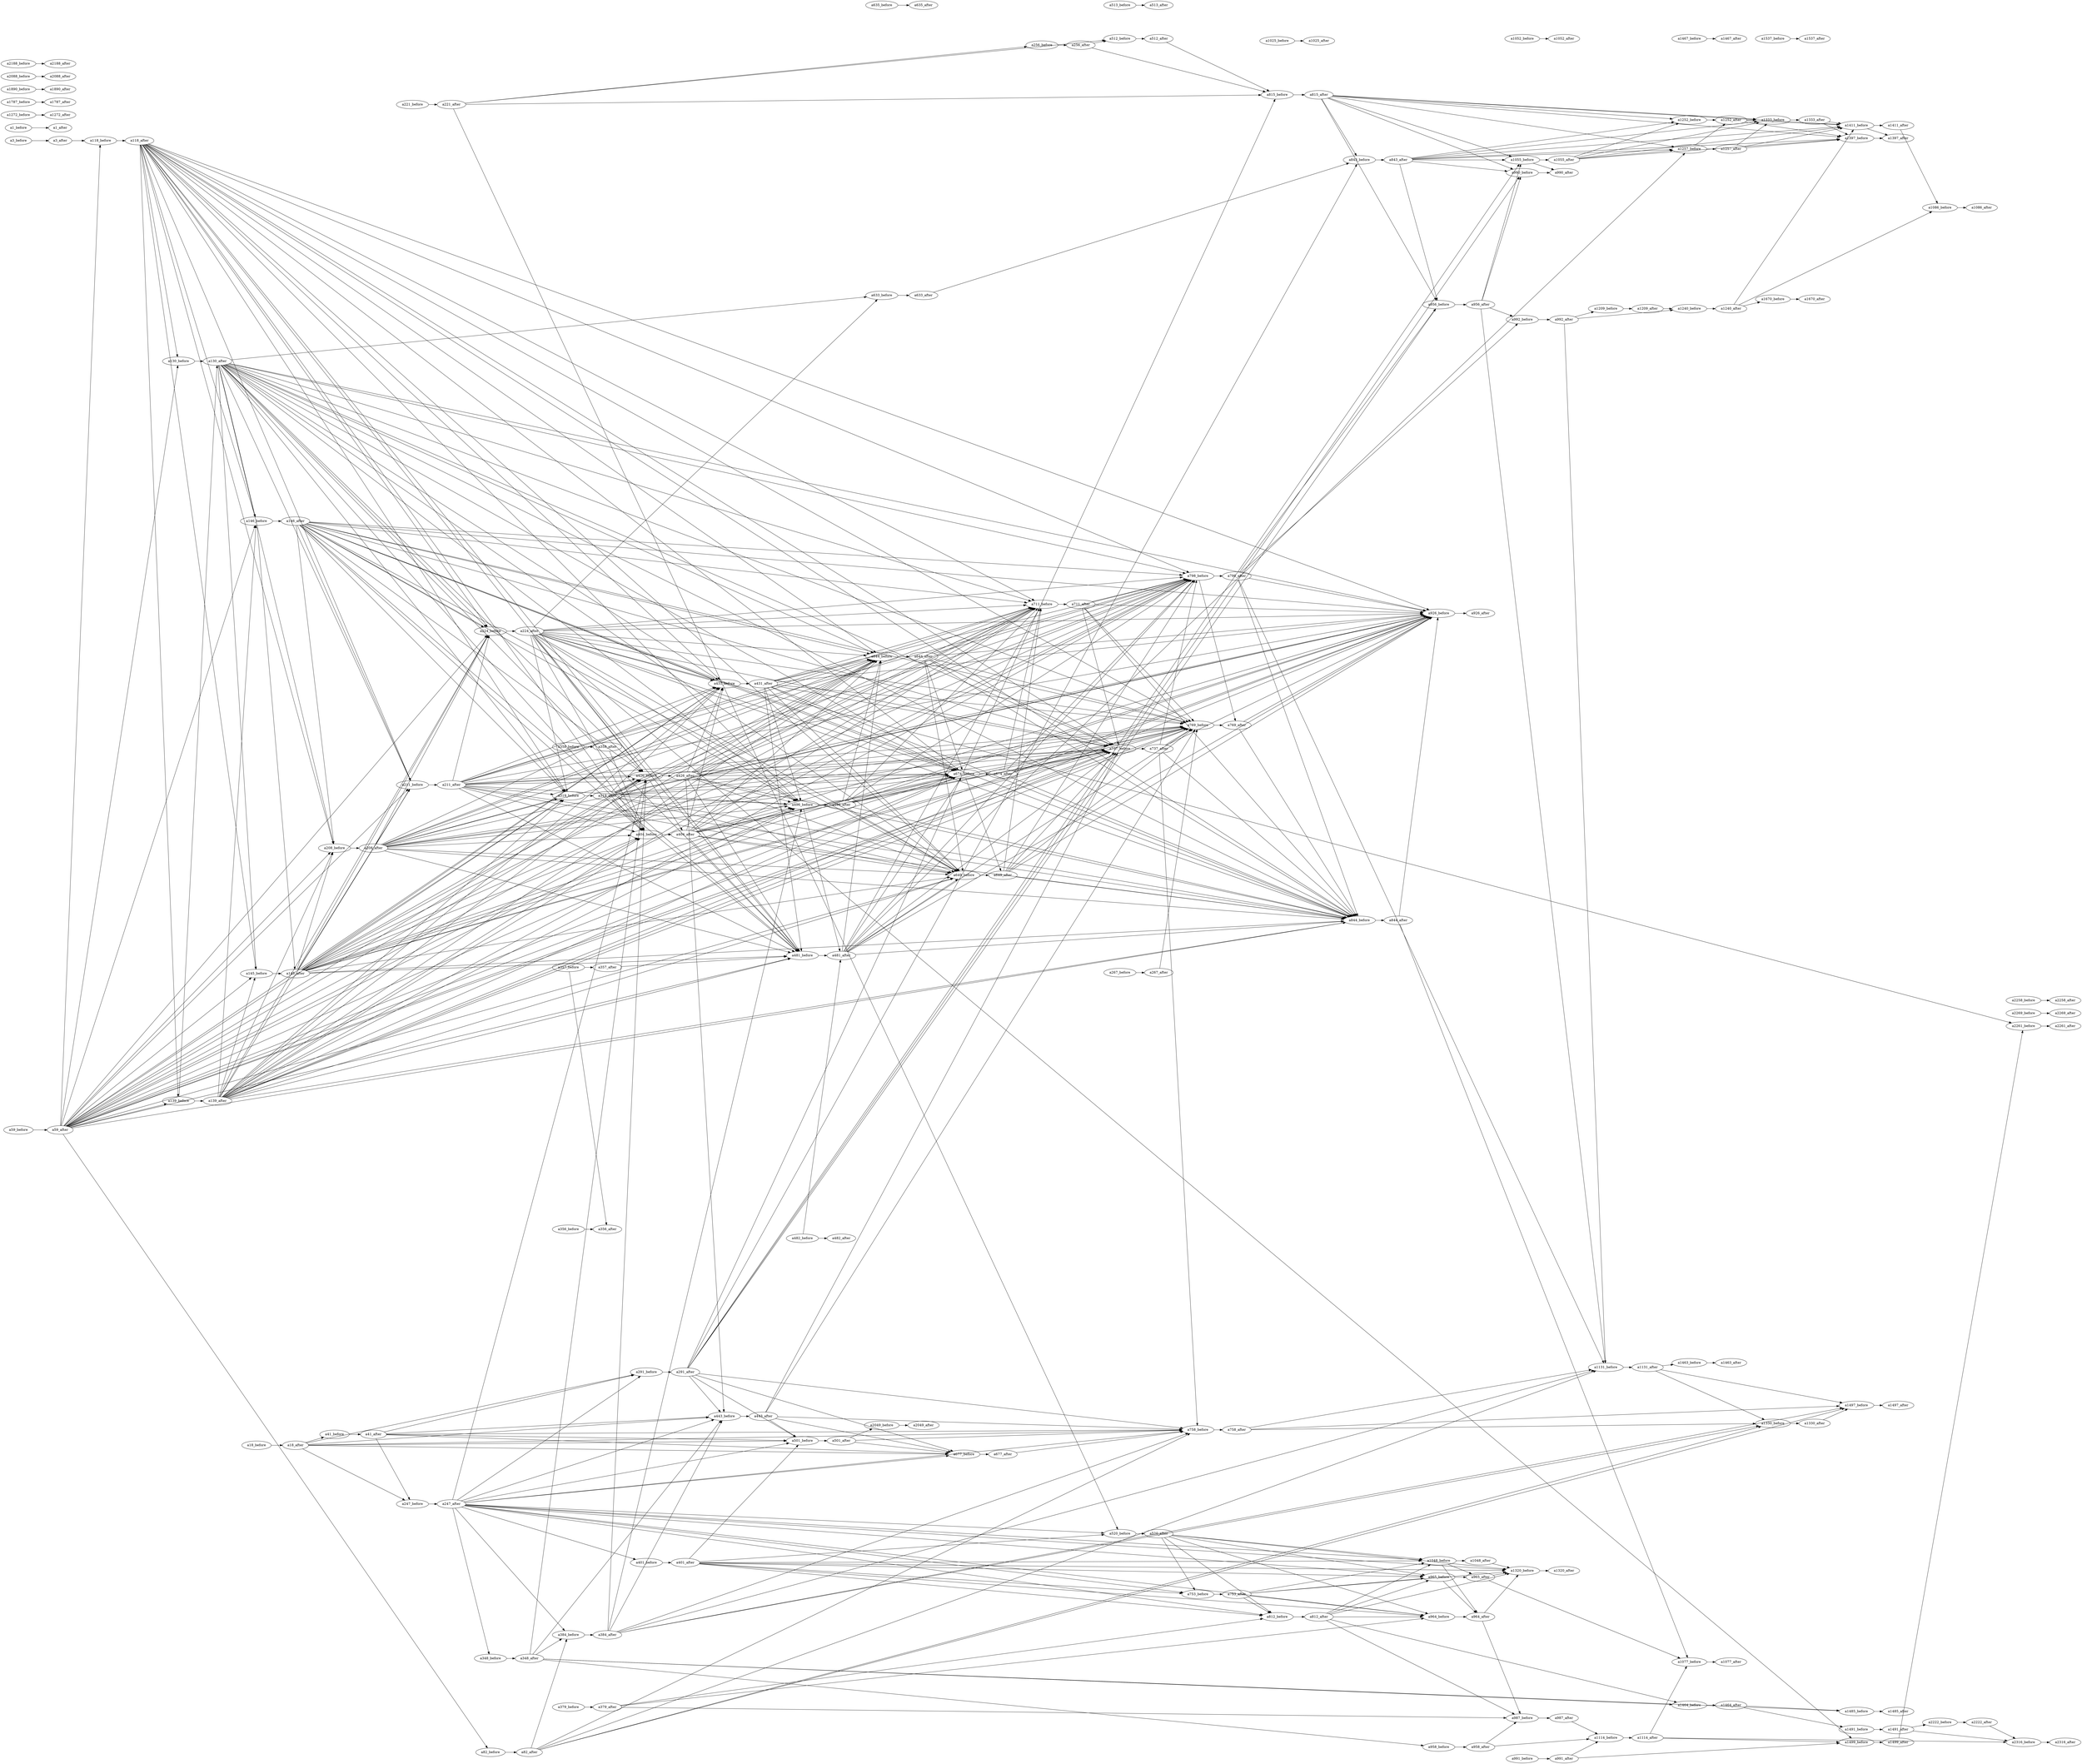 strict digraph  {
rankdir=LR;
splines=false;
a3_before;
a3_after;
a1_before;
a1_after;
a118_before;
a18_before;
a18_after;
a247_before;
a677_before;
a758_before;
a41_before;
a291_before;
a501_before;
a443_before;
a41_after;
a59_before;
a59_after;
a139_before;
a426_before;
a649_before;
a319_before;
a737_before;
a644_before;
a926_before;
a798_before;
a224_before;
a844_before;
a404_before;
a130_before;
a711_before;
a769_before;
a82_before;
a674_before;
a146_before;
a211_before;
a496_before;
a481_before;
a431_before;
a145_before;
a208_before;
a82_after;
a384_before;
a1131_before;
a1497_before;
a1330_before;
a118_after;
a139_after;
a130_after;
a633_before;
a145_after;
a146_after;
a208_after;
a221_before;
a221_after;
a211_after;
a256_before;
a520_before;
a815_before;
a512_before;
a224_after;
a1499_before;
a2261_before;
a247_after;
a401_before;
a812_before;
a1048_before;
a753_before;
a348_before;
a1320_before;
a965_before;
a964_before;
a256_after;
a267_before;
a267_after;
a291_after;
a1055_before;
a990_before;
a956_before;
a843_before;
a319_after;
a348_after;
a1485_before;
a958_before;
a1464_before;
a358_before;
a358_after;
a357_before;
a357_after;
a356_before;
a356_after;
a379_before;
a379_after;
a384_after;
a987_before;
a426_after;
a401_after;
a404_after;
a431_after;
a443_after;
a482_before;
a482_after;
a496_after;
a501_after;
a481_after;
a1257_before;
a2049_before;
a513_before;
a513_after;
a520_after;
a512_after;
a635_before;
a635_after;
a633_after;
a644_after;
a674_after;
a677_after;
a649_after;
a711_after;
a737_after;
a798_after;
a758_after;
a753_after;
a769_after;
a992_before;
a1025_before;
a1025_after;
a815_after;
a812_after;
a1411_before;
a1333_before;
a1252_before;
a1397_before;
a844_after;
a843_after;
a1077_before;
a926_after;
a956_after;
a958_after;
a1048_after;
a965_after;
a964_after;
a1114_before;
a1055_after;
a990_after;
a987_after;
a992_after;
a991_before;
a991_after;
a1052_before;
a1052_after;
a1240_before;
a1209_before;
a1114_after;
a2316_before;
a1131_after;
a1463_before;
a1077_after;
a1209_after;
a1257_after;
a1252_after;
a1240_after;
a1086_before;
a1670_before;
a1272_before;
a1272_after;
a1320_after;
a1330_after;
a1333_after;
a1397_after;
a1411_after;
a1464_after;
a1467_before;
a1467_after;
a1463_after;
a1491_before;
a1491_after;
a1499_after;
a1497_after;
a1485_after;
a2222_before;
a1537_before;
a1537_after;
a1670_after;
a1787_before;
a1787_after;
a1890_before;
a1890_after;
a2049_after;
a2222_after;
a2088_before;
a2088_after;
a2188_before;
a2188_after;
a2269_before;
a2269_after;
a2258_before;
a2258_after;
a2316_after;
a2261_after;
a1086_after;
a3_before -> a3_after;
a3_after -> a118_before  [weight=1];
a1_before -> a1_after;
a118_before -> a118_after;
a18_before -> a18_after;
a18_after -> a247_before  [weight=1];
a18_after -> a677_before  [weight=2];
a18_after -> a758_before  [weight=1];
a18_after -> a41_before  [weight=2];
a18_after -> a291_before  [weight=1];
a18_after -> a501_before  [weight=1];
a18_after -> a443_before  [weight=1];
a247_before -> a247_after;
a677_before -> a677_after;
a758_before -> a758_after;
a41_before -> a41_after;
a291_before -> a291_after;
a501_before -> a501_after;
a443_before -> a443_after;
a41_after -> a247_before  [weight=1];
a41_after -> a677_before  [weight=2];
a41_after -> a758_before  [weight=1];
a41_after -> a291_before  [weight=1];
a41_after -> a501_before  [weight=1];
a41_after -> a443_before  [weight=1];
a59_before -> a59_after;
a59_after -> a139_before  [weight=1];
a59_after -> a426_before  [weight=1];
a59_after -> a649_before  [weight=1];
a59_after -> a319_before  [weight=1];
a59_after -> a737_before  [weight=1];
a59_after -> a644_before  [weight=1];
a59_after -> a926_before  [weight=1];
a59_after -> a798_before  [weight=1];
a59_after -> a224_before  [weight=1];
a59_after -> a118_before  [weight=1];
a59_after -> a844_before  [weight=1];
a59_after -> a404_before  [weight=1];
a59_after -> a130_before  [weight=1];
a59_after -> a711_before  [weight=1];
a59_after -> a769_before  [weight=1];
a59_after -> a82_before  [weight=1];
a59_after -> a674_before  [weight=1];
a59_after -> a146_before  [weight=1];
a59_after -> a211_before  [weight=1];
a59_after -> a496_before  [weight=1];
a59_after -> a481_before  [weight=1];
a59_after -> a431_before  [weight=2];
a59_after -> a145_before  [weight=1];
a59_after -> a208_before  [weight=1];
a139_before -> a139_after;
a139_before -> a130_after  [weight=1];
a426_before -> a426_after;
a426_before -> a404_after  [weight=1];
a649_before -> a649_after;
a319_before -> a319_after;
a737_before -> a737_after;
a644_before -> a644_after;
a926_before -> a926_after;
a798_before -> a798_after;
a798_before -> a769_after  [weight=1];
a224_before -> a224_after;
a844_before -> a844_after;
a404_before -> a404_after;
a130_before -> a130_after;
a711_before -> a711_after;
a769_before -> a769_after;
a82_before -> a82_after;
a674_before -> a674_after;
a674_before -> a649_after  [weight=1];
a146_before -> a146_after;
a146_before -> a145_after  [weight=1];
a211_before -> a211_after;
a496_before -> a496_after;
a496_before -> a481_after  [weight=1];
a481_before -> a481_after;
a431_before -> a431_after;
a145_before -> a145_after;
a208_before -> a208_after;
a82_after -> a384_before  [weight=1];
a82_after -> a1131_before  [weight=1];
a82_after -> a1497_before  [weight=1];
a82_after -> a758_before  [weight=1];
a82_after -> a1330_before  [weight=1];
a384_before -> a384_after;
a1131_before -> a1131_after;
a1497_before -> a1497_after;
a1330_before -> a1330_after;
a118_after -> a139_before  [weight=1];
a118_after -> a426_before  [weight=1];
a118_after -> a649_before  [weight=1];
a118_after -> a319_before  [weight=1];
a118_after -> a737_before  [weight=1];
a118_after -> a644_before  [weight=1];
a118_after -> a926_before  [weight=1];
a118_after -> a798_before  [weight=1];
a118_after -> a224_before  [weight=1];
a118_after -> a844_before  [weight=1];
a118_after -> a404_before  [weight=1];
a118_after -> a130_before  [weight=1];
a118_after -> a711_before  [weight=1];
a118_after -> a769_before  [weight=1];
a118_after -> a674_before  [weight=1];
a118_after -> a146_before  [weight=1];
a118_after -> a211_before  [weight=1];
a118_after -> a496_before  [weight=1];
a118_after -> a481_before  [weight=1];
a118_after -> a431_before  [weight=1];
a118_after -> a145_before  [weight=1];
a118_after -> a208_before  [weight=1];
a139_after -> a426_before  [weight=1];
a139_after -> a649_before  [weight=1];
a139_after -> a319_before  [weight=1];
a139_after -> a737_before  [weight=1];
a139_after -> a644_before  [weight=1];
a139_after -> a926_before  [weight=1];
a139_after -> a798_before  [weight=1];
a139_after -> a224_before  [weight=1];
a139_after -> a844_before  [weight=1];
a139_after -> a404_before  [weight=1];
a139_after -> a711_before  [weight=1];
a139_after -> a769_before  [weight=1];
a139_after -> a674_before  [weight=1];
a139_after -> a146_before  [weight=1];
a139_after -> a211_before  [weight=1];
a139_after -> a496_before  [weight=1];
a139_after -> a481_before  [weight=1];
a139_after -> a431_before  [weight=1];
a139_after -> a145_before  [weight=1];
a139_after -> a208_before  [weight=1];
a130_after -> a426_before  [weight=1];
a130_after -> a649_before  [weight=1];
a130_after -> a319_before  [weight=1];
a130_after -> a737_before  [weight=1];
a130_after -> a644_before  [weight=1];
a130_after -> a926_before  [weight=1];
a130_after -> a798_before  [weight=1];
a130_after -> a224_before  [weight=1];
a130_after -> a844_before  [weight=1];
a130_after -> a633_before  [weight=1];
a130_after -> a404_before  [weight=1];
a130_after -> a711_before  [weight=1];
a130_after -> a769_before  [weight=1];
a130_after -> a674_before  [weight=1];
a130_after -> a146_before  [weight=1];
a130_after -> a211_before  [weight=1];
a130_after -> a496_before  [weight=1];
a130_after -> a481_before  [weight=1];
a130_after -> a431_before  [weight=1];
a130_after -> a145_before  [weight=1];
a130_after -> a208_before  [weight=1];
a633_before -> a633_after;
a145_after -> a426_before  [weight=1];
a145_after -> a649_before  [weight=1];
a145_after -> a319_before  [weight=1];
a145_after -> a737_before  [weight=1];
a145_after -> a644_before  [weight=1];
a145_after -> a926_before  [weight=1];
a145_after -> a798_before  [weight=1];
a145_after -> a224_before  [weight=1];
a145_after -> a844_before  [weight=1];
a145_after -> a404_before  [weight=1];
a145_after -> a711_before  [weight=1];
a145_after -> a769_before  [weight=1];
a145_after -> a674_before  [weight=1];
a145_after -> a211_before  [weight=1];
a145_after -> a496_before  [weight=1];
a145_after -> a481_before  [weight=1];
a145_after -> a431_before  [weight=1];
a145_after -> a208_before  [weight=1];
a146_after -> a426_before  [weight=1];
a146_after -> a649_before  [weight=1];
a146_after -> a319_before  [weight=1];
a146_after -> a737_before  [weight=1];
a146_after -> a644_before  [weight=1];
a146_after -> a926_before  [weight=1];
a146_after -> a798_before  [weight=1];
a146_after -> a224_before  [weight=1];
a146_after -> a844_before  [weight=1];
a146_after -> a404_before  [weight=1];
a146_after -> a711_before  [weight=1];
a146_after -> a769_before  [weight=1];
a146_after -> a674_before  [weight=1];
a146_after -> a211_before  [weight=1];
a146_after -> a496_before  [weight=1];
a146_after -> a481_before  [weight=1];
a146_after -> a431_before  [weight=1];
a146_after -> a208_before  [weight=1];
a208_after -> a426_before  [weight=1];
a208_after -> a649_before  [weight=1];
a208_after -> a319_before  [weight=1];
a208_after -> a737_before  [weight=1];
a208_after -> a644_before  [weight=1];
a208_after -> a926_before  [weight=1];
a208_after -> a798_before  [weight=1];
a208_after -> a224_before  [weight=1];
a208_after -> a844_before  [weight=1];
a208_after -> a404_before  [weight=1];
a208_after -> a711_before  [weight=1];
a208_after -> a769_before  [weight=1];
a208_after -> a674_before  [weight=1];
a208_after -> a211_before  [weight=1];
a208_after -> a496_before  [weight=1];
a208_after -> a481_before  [weight=1];
a208_after -> a431_before  [weight=1];
a221_before -> a221_after;
a221_after -> a256_before  [weight=1];
a221_after -> a520_before  [weight=1];
a221_after -> a815_before  [weight=1];
a221_after -> a512_before  [weight=1];
a211_after -> a426_before  [weight=1];
a211_after -> a649_before  [weight=1];
a211_after -> a319_before  [weight=1];
a211_after -> a737_before  [weight=1];
a211_after -> a644_before  [weight=1];
a211_after -> a926_before  [weight=1];
a211_after -> a798_before  [weight=1];
a211_after -> a224_before  [weight=1];
a211_after -> a844_before  [weight=1];
a211_after -> a404_before  [weight=1];
a211_after -> a711_before  [weight=1];
a211_after -> a769_before  [weight=1];
a211_after -> a674_before  [weight=1];
a211_after -> a496_before  [weight=1];
a211_after -> a481_before  [weight=1];
a211_after -> a431_before  [weight=1];
a256_before -> a256_after;
a520_before -> a520_after;
a815_before -> a815_after;
a512_before -> a512_after;
a224_after -> a426_before  [weight=1];
a224_after -> a649_before  [weight=1];
a224_after -> a319_before  [weight=1];
a224_after -> a737_before  [weight=1];
a224_after -> a644_before  [weight=1];
a224_after -> a1499_before  [weight=1];
a224_after -> a926_before  [weight=1];
a224_after -> a798_before  [weight=1];
a224_after -> a844_before  [weight=1];
a224_after -> a633_before  [weight=1];
a224_after -> a404_before  [weight=1];
a224_after -> a711_before  [weight=1];
a224_after -> a769_before  [weight=1];
a224_after -> a674_before  [weight=1];
a224_after -> a496_before  [weight=1];
a224_after -> a481_before  [weight=1];
a224_after -> a431_before  [weight=1];
a224_after -> a2261_before  [weight=1];
a1499_before -> a1499_after;
a2261_before -> a2261_after;
a247_after -> a384_before  [weight=1];
a247_after -> a426_before  [weight=1];
a247_after -> a401_before  [weight=1];
a247_after -> a812_before  [weight=1];
a247_after -> a1048_before  [weight=1];
a247_after -> a758_before  [weight=1];
a247_after -> a753_before  [weight=1];
a247_after -> a348_before  [weight=2];
a247_after -> a291_before  [weight=1];
a247_after -> a520_before  [weight=1];
a247_after -> a443_before  [weight=2];
a247_after -> a1320_before  [weight=1];
a247_after -> a677_before  [weight=1];
a247_after -> a965_before  [weight=1];
a247_after -> a964_before  [weight=1];
a247_after -> a501_before  [weight=1];
a401_before -> a401_after;
a812_before -> a812_after;
a1048_before -> a1048_after;
a1048_before -> a964_after  [weight=1];
a1048_before -> a965_after  [weight=1];
a753_before -> a753_after;
a348_before -> a348_after;
a1320_before -> a1320_after;
a965_before -> a965_after;
a965_before -> a964_after  [weight=2];
a964_before -> a964_after;
a256_after -> a815_before  [weight=1];
a256_after -> a512_before  [weight=1];
a267_before -> a267_after;
a267_after -> a769_before  [weight=1];
a291_after -> a1055_before  [weight=1];
a291_after -> a990_before  [weight=1];
a291_after -> a956_before  [weight=1];
a291_after -> a677_before  [weight=1];
a291_after -> a843_before  [weight=1];
a291_after -> a758_before  [weight=1];
a291_after -> a815_before  [weight=1];
a291_after -> a501_before  [weight=1];
a291_after -> a443_before  [weight=1];
a1055_before -> a1055_after;
a1055_before -> a990_after  [weight=1];
a990_before -> a990_after;
a956_before -> a956_after;
a843_before -> a843_after;
a319_after -> a426_before  [weight=1];
a319_after -> a649_before  [weight=1];
a319_after -> a737_before  [weight=1];
a319_after -> a644_before  [weight=1];
a319_after -> a926_before  [weight=1];
a319_after -> a798_before  [weight=2];
a319_after -> a844_before  [weight=1];
a319_after -> a404_before  [weight=1];
a319_after -> a711_before  [weight=1];
a319_after -> a769_before  [weight=1];
a319_after -> a674_before  [weight=1];
a319_after -> a481_before  [weight=1];
a319_after -> a431_before  [weight=1];
a319_after -> a496_before  [weight=2];
a348_after -> a384_before  [weight=1];
a348_after -> a426_before  [weight=1];
a348_after -> a1485_before  [weight=1];
a348_after -> a958_before  [weight=1];
a348_after -> a1464_before  [weight=1];
a348_after -> a443_before  [weight=1];
a1485_before -> a1485_after;
a958_before -> a958_after;
a1464_before -> a1464_after;
a358_before -> a358_after;
a358_after -> a404_before  [weight=1];
a357_before -> a357_after;
a357_before -> a356_after  [weight=1];
a357_after -> a481_before  [weight=1];
a356_before -> a356_after;
a379_before -> a379_after;
a379_after -> a987_before  [weight=1];
a379_after -> a964_before  [weight=2];
a379_after -> a812_before  [weight=1];
a384_after -> a426_before  [weight=1];
a384_after -> a1497_before  [weight=1];
a384_after -> a758_before  [weight=2];
a384_after -> a1330_before  [weight=1];
a384_after -> a1131_before  [weight=1];
a384_after -> a496_before  [weight=1];
a384_after -> a443_before  [weight=1];
a987_before -> a987_after;
a426_after -> a649_before  [weight=1];
a426_after -> a737_before  [weight=1];
a426_after -> a644_before  [weight=1];
a426_after -> a926_before  [weight=1];
a426_after -> a798_before  [weight=1];
a426_after -> a443_before  [weight=1];
a426_after -> a844_before  [weight=1];
a426_after -> a711_before  [weight=1];
a426_after -> a769_before  [weight=1];
a426_after -> a674_before  [weight=1];
a426_after -> a481_before  [weight=1];
a426_after -> a431_before  [weight=1];
a426_after -> a496_before  [weight=1];
a401_after -> a501_before  [weight=1];
a401_after -> a812_before  [weight=1];
a401_after -> a1320_before  [weight=1];
a401_after -> a1048_before  [weight=1];
a401_after -> a753_before  [weight=1];
a401_after -> a965_before  [weight=1];
a401_after -> a964_before  [weight=1];
a401_after -> a520_before  [weight=1];
a404_after -> a649_before  [weight=1];
a404_after -> a737_before  [weight=1];
a404_after -> a644_before  [weight=1];
a404_after -> a926_before  [weight=1];
a404_after -> a798_before  [weight=1];
a404_after -> a844_before  [weight=1];
a404_after -> a711_before  [weight=1];
a404_after -> a769_before  [weight=1];
a404_after -> a674_before  [weight=1];
a404_after -> a496_before  [weight=1];
a404_after -> a481_before  [weight=1];
a404_after -> a431_before  [weight=1];
a431_after -> a649_before  [weight=1];
a431_after -> a737_before  [weight=1];
a431_after -> a644_before  [weight=1];
a431_after -> a926_before  [weight=1];
a431_after -> a798_before  [weight=1];
a431_after -> a844_before  [weight=1];
a431_after -> a711_before  [weight=1];
a431_after -> a769_before  [weight=1];
a431_after -> a674_before  [weight=1];
a431_after -> a496_before  [weight=1];
a431_after -> a481_before  [weight=1];
a443_after -> a769_before  [weight=1];
a443_after -> a737_before  [weight=1];
a443_after -> a677_before  [weight=1];
a443_after -> a758_before  [weight=1];
a443_after -> a501_before  [weight=1];
a482_before -> a482_after;
a482_before -> a481_after  [weight=1];
a496_after -> a649_before  [weight=1];
a496_after -> a737_before  [weight=1];
a496_after -> a644_before  [weight=1];
a496_after -> a926_before  [weight=1];
a496_after -> a798_before  [weight=2];
a496_after -> a844_before  [weight=1];
a496_after -> a711_before  [weight=2];
a496_after -> a769_before  [weight=1];
a496_after -> a674_before  [weight=1];
a501_after -> a2049_before  [weight=1];
a501_after -> a677_before  [weight=1];
a501_after -> a758_before  [weight=1];
a481_after -> a649_before  [weight=1];
a481_after -> a737_before  [weight=1];
a481_after -> a644_before  [weight=1];
a481_after -> a926_before  [weight=1];
a481_after -> a798_before  [weight=1];
a481_after -> a844_before  [weight=1];
a481_after -> a711_before  [weight=1];
a481_after -> a769_before  [weight=1];
a481_after -> a674_before  [weight=1];
a481_after -> a1257_before  [weight=1];
a1257_before -> a1257_after;
a1257_before -> a1252_after  [weight=1];
a2049_before -> a2049_after;
a513_before -> a513_after;
a520_after -> a812_before  [weight=1];
a520_after -> a1320_before  [weight=1];
a520_after -> a1048_before  [weight=1];
a520_after -> a753_before  [weight=1];
a520_after -> a965_before  [weight=1];
a520_after -> a964_before  [weight=1];
a512_after -> a815_before  [weight=1];
a635_before -> a635_after;
a633_after -> a843_before  [weight=1];
a644_after -> a649_before  [weight=1];
a644_after -> a737_before  [weight=1];
a644_after -> a926_before  [weight=1];
a644_after -> a798_before  [weight=1];
a644_after -> a844_before  [weight=1];
a644_after -> a711_before  [weight=1];
a644_after -> a769_before  [weight=1];
a644_after -> a674_before  [weight=1];
a674_after -> a737_before  [weight=1];
a674_after -> a926_before  [weight=1];
a674_after -> a798_before  [weight=1];
a674_after -> a844_before  [weight=1];
a674_after -> a711_before  [weight=1];
a674_after -> a769_before  [weight=1];
a677_after -> a758_before  [weight=1];
a649_after -> a737_before  [weight=1];
a649_after -> a926_before  [weight=1];
a649_after -> a798_before  [weight=1];
a649_after -> a844_before  [weight=1];
a649_after -> a711_before  [weight=1];
a649_after -> a769_before  [weight=1];
a711_after -> a737_before  [weight=1];
a711_after -> a926_before  [weight=1];
a711_after -> a798_before  [weight=2];
a711_after -> a844_before  [weight=1];
a711_after -> a769_before  [weight=1];
a737_after -> a926_before  [weight=1];
a737_after -> a798_before  [weight=1];
a737_after -> a758_before  [weight=1];
a737_after -> a844_before  [weight=1];
a737_after -> a769_before  [weight=1];
a798_after -> a956_before  [weight=1];
a798_after -> a992_before  [weight=1];
a798_after -> a926_before  [weight=1];
a798_after -> a844_before  [weight=1];
a798_after -> a1131_before  [weight=1];
a758_after -> a1497_before  [weight=1];
a758_after -> a1330_before  [weight=1];
a758_after -> a1131_before  [weight=1];
a753_after -> a812_before  [weight=1];
a753_after -> a1320_before  [weight=1];
a753_after -> a1048_before  [weight=1];
a753_after -> a965_before  [weight=1];
a753_after -> a964_before  [weight=1];
a769_after -> a926_before  [weight=1];
a769_after -> a844_before  [weight=1];
a992_before -> a992_after;
a1025_before -> a1025_after;
a815_after -> a1055_before  [weight=2];
a815_after -> a990_before  [weight=1];
a815_after -> a956_before  [weight=1];
a815_after -> a1411_before  [weight=1];
a815_after -> a1333_before  [weight=1];
a815_after -> a843_before  [weight=2];
a815_after -> a1252_before  [weight=1];
a815_after -> a1257_before  [weight=1];
a815_after -> a1397_before  [weight=1];
a812_after -> a1320_before  [weight=1];
a812_after -> a987_before  [weight=1];
a812_after -> a1048_before  [weight=1];
a812_after -> a1464_before  [weight=1];
a812_after -> a965_before  [weight=1];
a812_after -> a964_before  [weight=2];
a1411_before -> a1411_after;
a1411_before -> a1397_after  [weight=1];
a1333_before -> a1333_after;
a1252_before -> a1252_after;
a1397_before -> a1397_after;
a844_after -> a926_before  [weight=1];
a844_after -> a1077_before  [weight=1];
a843_after -> a1055_before  [weight=2];
a843_after -> a990_before  [weight=1];
a843_after -> a956_before  [weight=1];
a843_after -> a1411_before  [weight=1];
a843_after -> a1333_before  [weight=1];
a843_after -> a1252_before  [weight=1];
a843_after -> a1257_before  [weight=1];
a843_after -> a1397_before  [weight=1];
a1077_before -> a1077_after;
a956_after -> a1055_before  [weight=1];
a956_after -> a990_before  [weight=1];
a956_after -> a992_before  [weight=1];
a956_after -> a1131_before  [weight=1];
a958_after -> a1114_before  [weight=1];
a958_after -> a987_before  [weight=1];
a1048_after -> a1320_before  [weight=1];
a965_after -> a1320_before  [weight=1];
a965_after -> a1077_before  [weight=1];
a964_after -> a1320_before  [weight=1];
a964_after -> a987_before  [weight=1];
a1114_before -> a1114_after;
a1055_after -> a1411_before  [weight=1];
a1055_after -> a1333_before  [weight=1];
a1055_after -> a1252_before  [weight=1];
a1055_after -> a1257_before  [weight=1];
a1055_after -> a1397_before  [weight=1];
a987_after -> a1114_before  [weight=1];
a992_after -> a1240_before  [weight=1];
a992_after -> a1131_before  [weight=1];
a992_after -> a1209_before  [weight=1];
a991_before -> a991_after;
a991_after -> a1114_before  [weight=1];
a991_after -> a1499_before  [weight=1];
a1052_before -> a1052_after;
a1240_before -> a1240_after;
a1209_before -> a1209_after;
a1114_after -> a1077_before  [weight=1];
a1114_after -> a2316_before  [weight=1];
a1114_after -> a1499_before  [weight=1];
a2316_before -> a2316_after;
a1131_after -> a1497_before  [weight=2];
a1131_after -> a1330_before  [weight=1];
a1131_after -> a1463_before  [weight=1];
a1463_before -> a1463_after;
a1209_after -> a1240_before  [weight=1];
a1257_after -> a1411_before  [weight=1];
a1257_after -> a1333_before  [weight=1];
a1257_after -> a1397_before  [weight=1];
a1252_after -> a1411_before  [weight=1];
a1252_after -> a1333_before  [weight=1];
a1252_after -> a1397_before  [weight=1];
a1240_after -> a1086_before  [weight=1];
a1240_after -> a1411_before  [weight=1];
a1240_after -> a1670_before  [weight=1];
a1086_before -> a1086_after;
a1670_before -> a1670_after;
a1272_before -> a1272_after;
a1330_after -> a1497_before  [weight=1];
a1333_after -> a1411_before  [weight=1];
a1333_after -> a1397_before  [weight=1];
a1411_after -> a1086_before  [weight=1];
a1464_after -> a1491_before  [weight=1];
a1464_after -> a1485_before  [weight=1];
a1467_before -> a1467_after;
a1491_before -> a1491_after;
a1491_after -> a2316_before  [weight=1];
a1491_after -> a2222_before  [weight=1];
a1499_after -> a2261_before  [weight=1];
a2222_before -> a2222_after;
a1537_before -> a1537_after;
a1787_before -> a1787_after;
a1890_before -> a1890_after;
a2222_after -> a2316_before  [weight=1];
a2088_before -> a2088_after;
a2188_before -> a2188_after;
a2269_before -> a2269_after;
a2258_before -> a2258_after;
subgraph  {
rank=same;
a3_before [group=a3];
a1_before [group=a1];
}

subgraph  {
rank=same;
a3_after [group=a3];
a1_after [group=a1];
}

subgraph  {
rank=same;
a18_before [group=a18];
}

subgraph  {
rank=same;
a18_after [group=a18];
}

subgraph  {
rank=same;
a41_before [group=a41];
}

subgraph  {
rank=same;
a41_after [group=a41];
}

subgraph  {
rank=same;
a59_before [group=a59];
}

subgraph  {
rank=same;
a59_after [group=a59];
}

subgraph  {
rank=same;
a82_before [group=a82];
}

subgraph  {
rank=same;
a82_after [group=a82];
}

subgraph  {
rank=same;
a118_before [group=a118];
}

subgraph  {
rank=same;
a118_after [group=a118];
}

subgraph  {
rank=same;
a139_before [group=a139];
a130_before [group=a130];
}

subgraph  {
rank=same;
a139_after [group=a139];
a130_after [group=a130];
}

subgraph  {
rank=same;
a145_before [group=a145];
a146_before [group=a146];
}

subgraph  {
rank=same;
a145_after [group=a145];
a146_after [group=a146];
}

subgraph  {
rank=same;
a208_before [group=a208];
}

subgraph  {
rank=same;
a208_after [group=a208];
}

subgraph  {
rank=same;
a221_before [group=a221];
a211_before [group=a211];
}

subgraph  {
rank=same;
a221_after [group=a221];
a211_after [group=a211];
}

subgraph  {
rank=same;
a224_before [group=a224];
}

subgraph  {
rank=same;
a224_after [group=a224];
}

subgraph  {
rank=same;
a247_before [group=a247];
}

subgraph  {
rank=same;
a247_after [group=a247];
}

subgraph  {
rank=same;
a256_before [group=a256];
}

subgraph  {
rank=same;
a256_after [group=a256];
}

subgraph  {
rank=same;
a267_before [group=a267];
}

subgraph  {
rank=same;
a267_after [group=a267];
}

subgraph  {
rank=same;
a291_before [group=a291];
}

subgraph  {
rank=same;
a291_after [group=a291];
}

subgraph  {
rank=same;
a319_before [group=a319];
}

subgraph  {
rank=same;
a319_after [group=a319];
}

subgraph  {
rank=same;
a348_before [group=a348];
}

subgraph  {
rank=same;
a348_after [group=a348];
}

subgraph  {
rank=same;
a358_before [group=a358];
a357_before [group=a357];
a356_before [group=a356];
}

subgraph  {
rank=same;
a358_after [group=a358];
a357_after [group=a357];
a356_after [group=a356];
}

subgraph  {
rank=same;
a379_before [group=a379];
a384_before [group=a384];
}

subgraph  {
rank=same;
a379_after [group=a379];
a384_after [group=a384];
}

subgraph  {
rank=same;
a426_before [group=a426];
a401_before [group=a401];
a404_before [group=a404];
}

subgraph  {
rank=same;
a426_after [group=a426];
a401_after [group=a401];
a404_after [group=a404];
}

subgraph  {
rank=same;
a431_before [group=a431];
a443_before [group=a443];
}

subgraph  {
rank=same;
a431_after [group=a431];
a443_after [group=a443];
}

subgraph  {
rank=same;
a482_before [group=a482];
a496_before [group=a496];
a501_before [group=a501];
a481_before [group=a481];
}

subgraph  {
rank=same;
a482_after [group=a482];
a496_after [group=a496];
a501_after [group=a501];
a481_after [group=a481];
}

subgraph  {
rank=same;
a513_before [group=a513];
a520_before [group=a520];
a512_before [group=a512];
}

subgraph  {
rank=same;
a513_after [group=a513];
a520_after [group=a520];
a512_after [group=a512];
}

subgraph  {
rank=same;
a635_before [group=a635];
a633_before [group=a633];
a644_before [group=a644];
}

subgraph  {
rank=same;
a635_after [group=a635];
a633_after [group=a633];
a644_after [group=a644];
}

subgraph  {
rank=same;
a674_before [group=a674];
a677_before [group=a677];
a649_before [group=a649];
}

subgraph  {
rank=same;
a674_after [group=a674];
a677_after [group=a677];
a649_after [group=a649];
}

subgraph  {
rank=same;
a711_before [group=a711];
}

subgraph  {
rank=same;
a711_after [group=a711];
}

subgraph  {
rank=same;
a737_before [group=a737];
}

subgraph  {
rank=same;
a737_after [group=a737];
}

subgraph  {
rank=same;
a798_before [group=a798];
a758_before [group=a758];
a753_before [group=a753];
a769_before [group=a769];
}

subgraph  {
rank=same;
a798_after [group=a798];
a758_after [group=a758];
a753_after [group=a753];
a769_after [group=a769];
}

subgraph  {
rank=same;
a1025_before [group=a1025];
a815_before [group=a815];
a812_before [group=a812];
}

subgraph  {
rank=same;
a1025_after [group=a1025];
a815_after [group=a815];
a812_after [group=a812];
}

subgraph  {
rank=same;
a844_before [group=a844];
a843_before [group=a843];
}

subgraph  {
rank=same;
a844_after [group=a844];
a843_after [group=a843];
}

subgraph  {
rank=same;
a926_before [group=a926];
}

subgraph  {
rank=same;
a926_after [group=a926];
}

subgraph  {
rank=same;
a956_before [group=a956];
a958_before [group=a958];
a1048_before [group=a1048];
a965_before [group=a965];
a964_before [group=a964];
}

subgraph  {
rank=same;
a956_after [group=a956];
a958_after [group=a958];
a1048_after [group=a1048];
a965_after [group=a965];
a964_after [group=a964];
}

subgraph  {
rank=same;
a1055_before [group=a1055];
a990_before [group=a990];
a987_before [group=a987];
a992_before [group=a992];
a991_before [group=a991];
a1052_before [group=a1052];
}

subgraph  {
rank=same;
a1055_after [group=a1055];
a990_after [group=a990];
a987_after [group=a987];
a992_after [group=a992];
a991_after [group=a991];
a1052_after [group=a1052];
}

subgraph  {
rank=same;
a1077_before [group=a1077];
}

subgraph  {
rank=same;
a1077_after [group=a1077];
}

subgraph  {
rank=same;
a1086_before [group=a1086];
}

subgraph  {
rank=same;
a1086_after [group=a1086];
}

subgraph  {
rank=same;
a1114_before [group=a1114];
}

subgraph  {
rank=same;
a1114_after [group=a1114];
}

subgraph  {
rank=same;
a1131_before [group=a1131];
}

subgraph  {
rank=same;
a1131_after [group=a1131];
}

subgraph  {
rank=same;
a1209_before [group=a1209];
}

subgraph  {
rank=same;
a1209_after [group=a1209];
}

subgraph  {
rank=same;
a1257_before [group=a1257];
a1252_before [group=a1252];
a1240_before [group=a1240];
}

subgraph  {
rank=same;
a1257_after [group=a1257];
a1252_after [group=a1252];
a1240_after [group=a1240];
}

subgraph  {
rank=same;
a1272_before [group=a1272];
}

subgraph  {
rank=same;
a1272_after [group=a1272];
}

subgraph  {
rank=same;
a1320_before [group=a1320];
}

subgraph  {
rank=same;
a1320_after [group=a1320];
}

subgraph  {
rank=same;
a1330_before [group=a1330];
a1333_before [group=a1333];
}

subgraph  {
rank=same;
a1330_after [group=a1330];
a1333_after [group=a1333];
}

subgraph  {
rank=same;
a1397_before [group=a1397];
a1411_before [group=a1411];
}

subgraph  {
rank=same;
a1397_after [group=a1397];
a1411_after [group=a1411];
}

subgraph  {
rank=same;
a1464_before [group=a1464];
a1467_before [group=a1467];
a1463_before [group=a1463];
}

subgraph  {
rank=same;
a1464_after [group=a1464];
a1467_after [group=a1467];
a1463_after [group=a1463];
}

subgraph  {
rank=same;
a1491_before [group=a1491];
a1499_before [group=a1499];
a1497_before [group=a1497];
a1485_before [group=a1485];
}

subgraph  {
rank=same;
a1491_after [group=a1491];
a1499_after [group=a1499];
a1497_after [group=a1497];
a1485_after [group=a1485];
}

subgraph  {
rank=same;
a1537_before [group=a1537];
a1670_before [group=a1670];
}

subgraph  {
rank=same;
a1537_after [group=a1537];
a1670_after [group=a1670];
}

subgraph  {
rank=same;
a1787_before [group=a1787];
}

subgraph  {
rank=same;
a1787_after [group=a1787];
}

subgraph  {
rank=same;
a1890_before [group=a1890];
}

subgraph  {
rank=same;
a1890_after [group=a1890];
}

subgraph  {
rank=same;
a2049_before [group=a2049];
}

subgraph  {
rank=same;
a2049_after [group=a2049];
}

subgraph  {
rank=same;
a2088_before [group=a2088];
}

subgraph  {
rank=same;
a2088_after [group=a2088];
}

subgraph  {
rank=same;
a2188_before [group=a2188];
}

subgraph  {
rank=same;
a2188_after [group=a2188];
}

subgraph  {
rank=same;
a2222_before [group=a2222];
}

subgraph  {
rank=same;
a2222_after [group=a2222];
}

subgraph  {
rank=same;
a2269_before [group=a2269];
a2258_before [group=a2258];
a2316_before [group=a2316];
a2261_before [group=a2261];
}

subgraph  {
rank=same;
a2269_after [group=a2269];
a2258_after [group=a2258];
a2316_after [group=a2316];
a2261_after [group=a2261];
}

}
